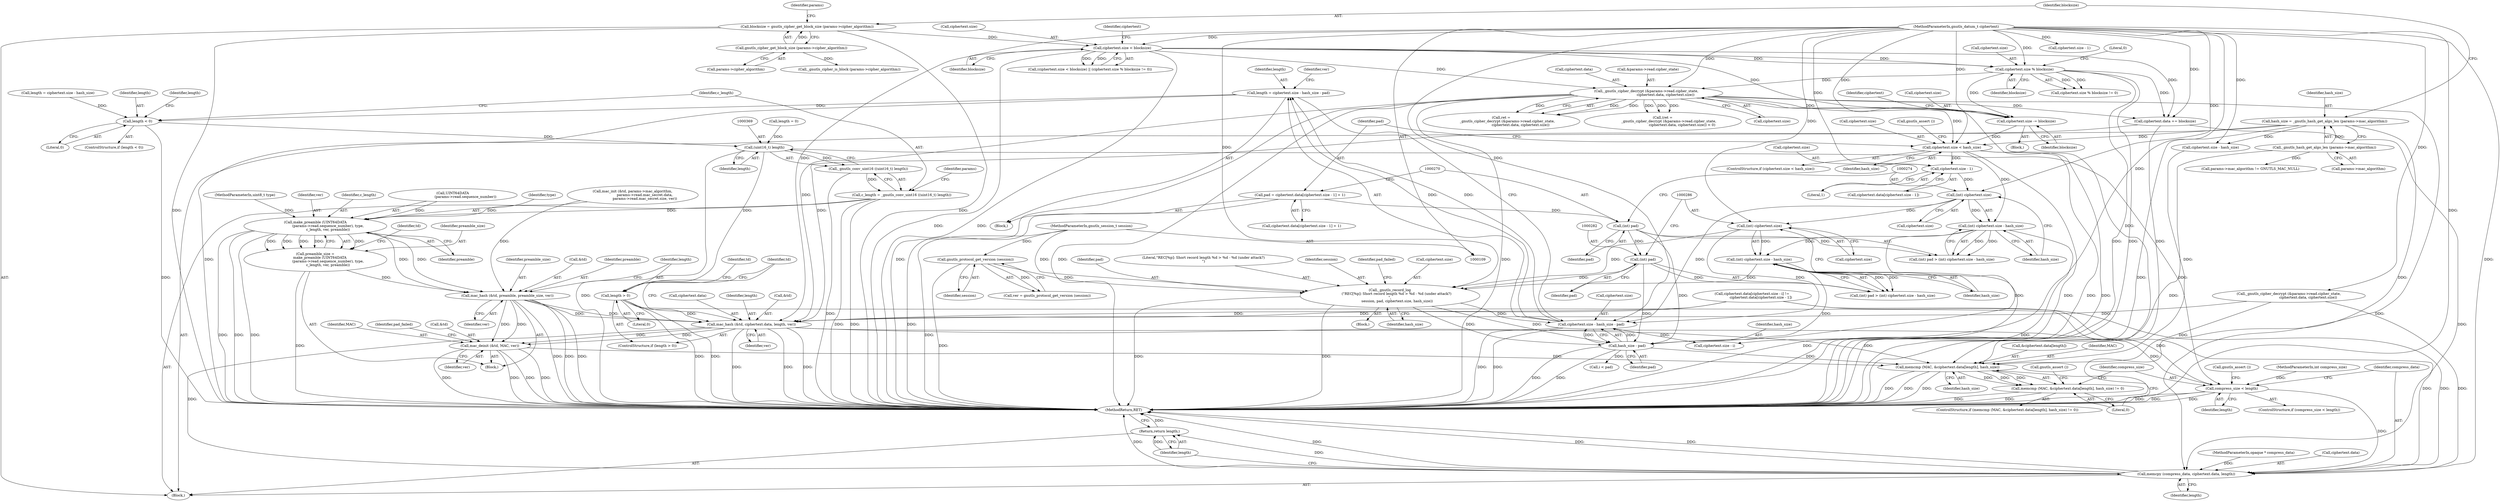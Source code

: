digraph "0_savannah_422214868061370aeeb0ac9cd0f021a5c350a57d@integer" {
"1000304" [label="(Call,length = ciphertext.size - hash_size - pad)"];
"1000306" [label="(Call,ciphertext.size - hash_size - pad)"];
"1000273" [label="(Call,(int) ciphertext.size)"];
"1000261" [label="(Call,ciphertext.size - 1)"];
"1000245" [label="(Call,ciphertext.size < hash_size)"];
"1000234" [label="(Call,ciphertext.size -= blocksize)"];
"1000188" [label="(Call,ciphertext.size < blocksize)"];
"1000113" [label="(MethodParameterIn,gnutls_datum_t ciphertext)"];
"1000142" [label="(Call,blocksize = gnutls_cipher_get_block_size (params->cipher_algorithm))"];
"1000144" [label="(Call,gnutls_cipher_get_block_size (params->cipher_algorithm))"];
"1000194" [label="(Call,ciphertext.size % blocksize)"];
"1000208" [label="(Call,_gnutls_cipher_decrypt (&params->read.cipher_state,\n                                   ciphertext.data, ciphertext.size))"];
"1000136" [label="(Call,hash_size = _gnutls_hash_get_algo_len (params->mac_algorithm))"];
"1000138" [label="(Call,_gnutls_hash_get_algo_len (params->mac_algorithm))"];
"1000285" [label="(Call,(int) ciphertext.size)"];
"1000293" [label="(Call,_gnutls_record_log\n            (\"REC[%p]: Short record length %d > %d - %d (under attack?)\n\",\n             session, pad, ciphertext.size, hash_size))"];
"1000133" [label="(Call,gnutls_protocol_get_version (session))"];
"1000110" [label="(MethodParameterIn,gnutls_session_t session)"];
"1000281" [label="(Call,(int) pad)"];
"1000269" [label="(Call,(int) pad)"];
"1000254" [label="(Call,pad = ciphertext.data[ciphertext.size - 1] + 1)"];
"1000284" [label="(Call,(int) ciphertext.size - hash_size)"];
"1000272" [label="(Call,(int) ciphertext.size - hash_size)"];
"1000310" [label="(Call,hash_size - pad)"];
"1000359" [label="(Call,length < 0)"];
"1000368" [label="(Call,(uint16_t) length)"];
"1000367" [label="(Call,_gnutls_conv_uint16 ((uint16_t) length))"];
"1000365" [label="(Call,c_length = _gnutls_conv_uint16 ((uint16_t) length))"];
"1000412" [label="(Call,make_preamble (UINT64DATA\n                       (params->read.sequence_number), type,\n                       c_length, ver, preamble))"];
"1000410" [label="(Call,preamble_size =\n        make_preamble (UINT64DATA\n                       (params->read.sequence_number), type,\n                       c_length, ver, preamble))"];
"1000423" [label="(Call,mac_hash (&td, preamble, preamble_size, ver))"];
"1000433" [label="(Call,mac_hash (&td, ciphertext.data, length, ver))"];
"1000441" [label="(Call,mac_deinit (&td, MAC, ver))"];
"1000456" [label="(Call,memcmp (MAC, &ciphertext.data[length], hash_size))"];
"1000455" [label="(Call,memcmp (MAC, &ciphertext.data[length], hash_size) != 0)"];
"1000471" [label="(Call,compress_size < length)"];
"1000478" [label="(Call,memcpy (compress_data, ciphertext.data, length))"];
"1000484" [label="(Return,return length;)"];
"1000430" [label="(Call,length > 0)"];
"1000467" [label="(Call,gnutls_assert ())"];
"1000486" [label="(MethodReturn,RET)"];
"1000445" [label="(Identifier,ver)"];
"1000464" [label="(Identifier,hash_size)"];
"1000311" [label="(Identifier,hash_size)"];
"1000151" [label="(Identifier,params)"];
"1000362" [label="(Call,length = 0)"];
"1000257" [label="(Call,ciphertext.data[ciphertext.size - 1])"];
"1000273" [label="(Call,(int) ciphertext.size)"];
"1000422" [label="(Identifier,preamble)"];
"1000137" [label="(Identifier,hash_size)"];
"1000381" [label="(Call,mac_init (&td, params->mac_algorithm,\n                      params->read.mac_secret.data,\n                      params->read.mac_secret.size, ver))"];
"1000290" [label="(Identifier,hash_size)"];
"1000271" [label="(Identifier,pad)"];
"1000479" [label="(Identifier,compress_data)"];
"1000441" [label="(Call,mac_deinit (&td, MAC, ver))"];
"1000410" [label="(Call,preamble_size =\n        make_preamble (UINT64DATA\n                       (params->read.sequence_number), type,\n                       c_length, ver, preamble))"];
"1000265" [label="(Literal,1)"];
"1000304" [label="(Call,length = ciphertext.size - hash_size - pad)"];
"1000470" [label="(ControlStructure,if (compress_size < length))"];
"1000275" [label="(Call,ciphertext.size)"];
"1000233" [label="(Block,)"];
"1000241" [label="(Identifier,ciphertext)"];
"1000116" [label="(Block,)"];
"1000426" [label="(Identifier,preamble)"];
"1000195" [label="(Call,ciphertext.size)"];
"1000454" [label="(ControlStructure,if (memcmp (MAC, &ciphertext.data[length], hash_size) != 0))"];
"1000179" [label="(Call,ciphertext.size - hash_size)"];
"1000306" [label="(Call,ciphertext.size - hash_size - pad)"];
"1000114" [label="(MethodParameterIn,uint8_t type)"];
"1000145" [label="(Call,params->cipher_algorithm)"];
"1000234" [label="(Call,ciphertext.size -= blocksize)"];
"1000209" [label="(Call,&params->read.cipher_state)"];
"1000431" [label="(Identifier,length)"];
"1000484" [label="(Return,return length;)"];
"1000456" [label="(Call,memcmp (MAC, &ciphertext.data[length], hash_size))"];
"1000144" [label="(Call,gnutls_cipher_get_block_size (params->cipher_algorithm))"];
"1000287" [label="(Call,ciphertext.size)"];
"1000473" [label="(Identifier,length)"];
"1000177" [label="(Call,length = ciphertext.size - hash_size)"];
"1000367" [label="(Call,_gnutls_conv_uint16 ((uint16_t) length))"];
"1000297" [label="(Call,ciphertext.size)"];
"1000143" [label="(Identifier,blocksize)"];
"1000291" [label="(Block,)"];
"1000256" [label="(Call,ciphertext.data[ciphertext.size - 1] + 1)"];
"1000215" [label="(Call,ciphertext.data)"];
"1000331" [label="(Call,ciphertext.data[ciphertext.size - i] !=\n                ciphertext.data[ciphertext.size - 1])"];
"1000483" [label="(Identifier,length)"];
"1000206" [label="(Call,ret =\n           _gnutls_cipher_decrypt (&params->read.cipher_state,\n                                   ciphertext.data, ciphertext.size))"];
"1000205" [label="(Call,(ret =\n           _gnutls_cipher_decrypt (&params->read.cipher_state,\n                                   ciphertext.data, ciphertext.size)) < 0)"];
"1000458" [label="(Call,&ciphertext.data[length])"];
"1000443" [label="(Identifier,td)"];
"1000189" [label="(Call,ciphertext.size)"];
"1000251" [label="(Call,gnutls_assert ())"];
"1000432" [label="(Literal,0)"];
"1000142" [label="(Call,blocksize = gnutls_cipher_get_block_size (params->cipher_algorithm))"];
"1000457" [label="(Identifier,MAC)"];
"1000136" [label="(Call,hash_size = _gnutls_hash_get_algo_len (params->mac_algorithm))"];
"1000245" [label="(Call,ciphertext.size < hash_size)"];
"1000433" [label="(Call,mac_hash (&td, ciphertext.data, length, ver))"];
"1000423" [label="(Call,mac_hash (&td, preamble, preamble_size, ver))"];
"1000428" [label="(Identifier,ver)"];
"1000149" [label="(Call,_gnutls_cipher_is_block (params->cipher_algorithm))"];
"1000244" [label="(ControlStructure,if (ciphertext.size < hash_size))"];
"1000272" [label="(Call,(int) ciphertext.size - hash_size)"];
"1000365" [label="(Call,c_length = _gnutls_conv_uint16 ((uint16_t) length))"];
"1000192" [label="(Identifier,blocksize)"];
"1000361" [label="(Literal,0)"];
"1000310" [label="(Call,hash_size - pad)"];
"1000425" [label="(Identifier,td)"];
"1000296" [label="(Identifier,pad)"];
"1000285" [label="(Call,(int) ciphertext.size)"];
"1000436" [label="(Call,ciphertext.data)"];
"1000444" [label="(Identifier,MAC)"];
"1000370" [label="(Identifier,length)"];
"1000427" [label="(Identifier,preamble_size)"];
"1000345" [label="(Call,ciphertext.size - 1)"];
"1000475" [label="(Call,gnutls_assert ())"];
"1000281" [label="(Call,(int) pad)"];
"1000294" [label="(Literal,\"REC[%p]: Short record length %d > %d - %d (under attack?)\n\")"];
"1000360" [label="(Identifier,length)"];
"1000372" [label="(Call,params->mac_algorithm != GNUTLS_MAC_NULL)"];
"1000249" [label="(Identifier,hash_size)"];
"1000448" [label="(Identifier,pad_failed)"];
"1000111" [label="(MethodParameterIn,opaque * compress_data)"];
"1000485" [label="(Identifier,length)"];
"1000110" [label="(MethodParameterIn,gnutls_session_t session)"];
"1000305" [label="(Identifier,length)"];
"1000359" [label="(Call,length < 0)"];
"1000480" [label="(Call,ciphertext.data)"];
"1000465" [label="(Literal,0)"];
"1000153" [label="(Block,)"];
"1000300" [label="(Identifier,hash_size)"];
"1000133" [label="(Call,gnutls_protocol_get_version (session))"];
"1000131" [label="(Call,ver = gnutls_protocol_get_version (session))"];
"1000421" [label="(Identifier,ver)"];
"1000269" [label="(Call,(int) pad)"];
"1000268" [label="(Call,(int) pad > (int) ciphertext.size - hash_size)"];
"1000358" [label="(ControlStructure,if (length < 0))"];
"1000283" [label="(Identifier,pad)"];
"1000368" [label="(Call,(uint16_t) length)"];
"1000134" [label="(Identifier,session)"];
"1000280" [label="(Call,(int) pad > (int) ciphertext.size - hash_size)"];
"1000420" [label="(Identifier,c_length)"];
"1000336" [label="(Call,ciphertext.size - i)"];
"1000208" [label="(Call,_gnutls_cipher_decrypt (&params->read.cipher_state,\n                                   ciphertext.data, ciphertext.size))"];
"1000262" [label="(Call,ciphertext.size)"];
"1000324" [label="(Call,i < pad)"];
"1000254" [label="(Call,pad = ciphertext.data[ciphertext.size - 1] + 1)"];
"1000278" [label="(Identifier,hash_size)"];
"1000439" [label="(Identifier,length)"];
"1000139" [label="(Call,params->mac_algorithm)"];
"1000188" [label="(Call,ciphertext.size < blocksize)"];
"1000307" [label="(Call,ciphertext.size)"];
"1000198" [label="(Identifier,blocksize)"];
"1000413" [label="(Call,UINT64DATA\n                       (params->read.sequence_number))"];
"1000196" [label="(Identifier,ciphertext)"];
"1000374" [label="(Identifier,params)"];
"1000316" [label="(Identifier,ver)"];
"1000246" [label="(Call,ciphertext.size)"];
"1000411" [label="(Identifier,preamble_size)"];
"1000424" [label="(Call,&td)"];
"1000194" [label="(Call,ciphertext.size % blocksize)"];
"1000478" [label="(Call,memcpy (compress_data, ciphertext.data, length))"];
"1000284" [label="(Call,(int) ciphertext.size - hash_size)"];
"1000295" [label="(Identifier,session)"];
"1000113" [label="(MethodParameterIn,gnutls_datum_t ciphertext)"];
"1000471" [label="(Call,compress_size < length)"];
"1000138" [label="(Call,_gnutls_hash_get_algo_len (params->mac_algorithm))"];
"1000312" [label="(Identifier,pad)"];
"1000419" [label="(Identifier,type)"];
"1000472" [label="(Identifier,compress_size)"];
"1000159" [label="(Call,_gnutls_cipher_decrypt (&params->read.cipher_state,\n                                   ciphertext.data, ciphertext.size))"];
"1000187" [label="(Call,(ciphertext.size < blocksize) || (ciphertext.size % blocksize != 0))"];
"1000293" [label="(Call,_gnutls_record_log\n            (\"REC[%p]: Short record length %d > %d - %d (under attack?)\n\",\n             session, pad, ciphertext.size, hash_size))"];
"1000377" [label="(Block,)"];
"1000255" [label="(Identifier,pad)"];
"1000112" [label="(MethodParameterIn,int compress_size)"];
"1000429" [label="(ControlStructure,if (length > 0))"];
"1000235" [label="(Call,ciphertext.size)"];
"1000238" [label="(Identifier,blocksize)"];
"1000434" [label="(Call,&td)"];
"1000430" [label="(Call,length > 0)"];
"1000261" [label="(Call,ciphertext.size - 1)"];
"1000412" [label="(Call,make_preamble (UINT64DATA\n                       (params->read.sequence_number), type,\n                       c_length, ver, preamble))"];
"1000440" [label="(Identifier,ver)"];
"1000218" [label="(Call,ciphertext.size)"];
"1000455" [label="(Call,memcmp (MAC, &ciphertext.data[length], hash_size) != 0)"];
"1000442" [label="(Call,&td)"];
"1000199" [label="(Literal,0)"];
"1000193" [label="(Call,ciphertext.size % blocksize != 0)"];
"1000363" [label="(Identifier,length)"];
"1000435" [label="(Identifier,td)"];
"1000302" [label="(Identifier,pad_failed)"];
"1000239" [label="(Call,ciphertext.data += blocksize)"];
"1000366" [label="(Identifier,c_length)"];
"1000304" -> "1000153"  [label="AST: "];
"1000304" -> "1000306"  [label="CFG: "];
"1000305" -> "1000304"  [label="AST: "];
"1000306" -> "1000304"  [label="AST: "];
"1000316" -> "1000304"  [label="CFG: "];
"1000304" -> "1000486"  [label="DDG: "];
"1000306" -> "1000304"  [label="DDG: "];
"1000306" -> "1000304"  [label="DDG: "];
"1000304" -> "1000359"  [label="DDG: "];
"1000306" -> "1000310"  [label="CFG: "];
"1000307" -> "1000306"  [label="AST: "];
"1000310" -> "1000306"  [label="AST: "];
"1000306" -> "1000486"  [label="DDG: "];
"1000306" -> "1000486"  [label="DDG: "];
"1000273" -> "1000306"  [label="DDG: "];
"1000285" -> "1000306"  [label="DDG: "];
"1000293" -> "1000306"  [label="DDG: "];
"1000113" -> "1000306"  [label="DDG: "];
"1000310" -> "1000306"  [label="DDG: "];
"1000310" -> "1000306"  [label="DDG: "];
"1000306" -> "1000336"  [label="DDG: "];
"1000273" -> "1000272"  [label="AST: "];
"1000273" -> "1000275"  [label="CFG: "];
"1000274" -> "1000273"  [label="AST: "];
"1000275" -> "1000273"  [label="AST: "];
"1000278" -> "1000273"  [label="CFG: "];
"1000273" -> "1000272"  [label="DDG: "];
"1000261" -> "1000273"  [label="DDG: "];
"1000113" -> "1000273"  [label="DDG: "];
"1000273" -> "1000285"  [label="DDG: "];
"1000261" -> "1000257"  [label="AST: "];
"1000261" -> "1000265"  [label="CFG: "];
"1000262" -> "1000261"  [label="AST: "];
"1000265" -> "1000261"  [label="AST: "];
"1000257" -> "1000261"  [label="CFG: "];
"1000245" -> "1000261"  [label="DDG: "];
"1000113" -> "1000261"  [label="DDG: "];
"1000245" -> "1000244"  [label="AST: "];
"1000245" -> "1000249"  [label="CFG: "];
"1000246" -> "1000245"  [label="AST: "];
"1000249" -> "1000245"  [label="AST: "];
"1000251" -> "1000245"  [label="CFG: "];
"1000255" -> "1000245"  [label="CFG: "];
"1000245" -> "1000486"  [label="DDG: "];
"1000245" -> "1000486"  [label="DDG: "];
"1000245" -> "1000486"  [label="DDG: "];
"1000234" -> "1000245"  [label="DDG: "];
"1000208" -> "1000245"  [label="DDG: "];
"1000113" -> "1000245"  [label="DDG: "];
"1000136" -> "1000245"  [label="DDG: "];
"1000245" -> "1000272"  [label="DDG: "];
"1000234" -> "1000233"  [label="AST: "];
"1000234" -> "1000238"  [label="CFG: "];
"1000235" -> "1000234"  [label="AST: "];
"1000238" -> "1000234"  [label="AST: "];
"1000241" -> "1000234"  [label="CFG: "];
"1000188" -> "1000234"  [label="DDG: "];
"1000194" -> "1000234"  [label="DDG: "];
"1000208" -> "1000234"  [label="DDG: "];
"1000113" -> "1000234"  [label="DDG: "];
"1000188" -> "1000187"  [label="AST: "];
"1000188" -> "1000192"  [label="CFG: "];
"1000189" -> "1000188"  [label="AST: "];
"1000192" -> "1000188"  [label="AST: "];
"1000196" -> "1000188"  [label="CFG: "];
"1000187" -> "1000188"  [label="CFG: "];
"1000188" -> "1000486"  [label="DDG: "];
"1000188" -> "1000486"  [label="DDG: "];
"1000188" -> "1000187"  [label="DDG: "];
"1000188" -> "1000187"  [label="DDG: "];
"1000113" -> "1000188"  [label="DDG: "];
"1000142" -> "1000188"  [label="DDG: "];
"1000188" -> "1000194"  [label="DDG: "];
"1000188" -> "1000194"  [label="DDG: "];
"1000188" -> "1000208"  [label="DDG: "];
"1000188" -> "1000239"  [label="DDG: "];
"1000113" -> "1000109"  [label="AST: "];
"1000113" -> "1000486"  [label="DDG: "];
"1000113" -> "1000159"  [label="DDG: "];
"1000113" -> "1000179"  [label="DDG: "];
"1000113" -> "1000194"  [label="DDG: "];
"1000113" -> "1000208"  [label="DDG: "];
"1000113" -> "1000239"  [label="DDG: "];
"1000113" -> "1000285"  [label="DDG: "];
"1000113" -> "1000293"  [label="DDG: "];
"1000113" -> "1000336"  [label="DDG: "];
"1000113" -> "1000345"  [label="DDG: "];
"1000113" -> "1000433"  [label="DDG: "];
"1000113" -> "1000478"  [label="DDG: "];
"1000142" -> "1000116"  [label="AST: "];
"1000142" -> "1000144"  [label="CFG: "];
"1000143" -> "1000142"  [label="AST: "];
"1000144" -> "1000142"  [label="AST: "];
"1000151" -> "1000142"  [label="CFG: "];
"1000142" -> "1000486"  [label="DDG: "];
"1000142" -> "1000486"  [label="DDG: "];
"1000144" -> "1000142"  [label="DDG: "];
"1000144" -> "1000145"  [label="CFG: "];
"1000145" -> "1000144"  [label="AST: "];
"1000144" -> "1000149"  [label="DDG: "];
"1000194" -> "1000193"  [label="AST: "];
"1000194" -> "1000198"  [label="CFG: "];
"1000195" -> "1000194"  [label="AST: "];
"1000198" -> "1000194"  [label="AST: "];
"1000199" -> "1000194"  [label="CFG: "];
"1000194" -> "1000486"  [label="DDG: "];
"1000194" -> "1000486"  [label="DDG: "];
"1000194" -> "1000193"  [label="DDG: "];
"1000194" -> "1000193"  [label="DDG: "];
"1000194" -> "1000208"  [label="DDG: "];
"1000194" -> "1000239"  [label="DDG: "];
"1000208" -> "1000206"  [label="AST: "];
"1000208" -> "1000218"  [label="CFG: "];
"1000209" -> "1000208"  [label="AST: "];
"1000215" -> "1000208"  [label="AST: "];
"1000218" -> "1000208"  [label="AST: "];
"1000206" -> "1000208"  [label="CFG: "];
"1000208" -> "1000486"  [label="DDG: "];
"1000208" -> "1000486"  [label="DDG: "];
"1000208" -> "1000486"  [label="DDG: "];
"1000208" -> "1000205"  [label="DDG: "];
"1000208" -> "1000205"  [label="DDG: "];
"1000208" -> "1000205"  [label="DDG: "];
"1000208" -> "1000206"  [label="DDG: "];
"1000208" -> "1000206"  [label="DDG: "];
"1000208" -> "1000206"  [label="DDG: "];
"1000208" -> "1000239"  [label="DDG: "];
"1000208" -> "1000433"  [label="DDG: "];
"1000208" -> "1000456"  [label="DDG: "];
"1000208" -> "1000478"  [label="DDG: "];
"1000136" -> "1000116"  [label="AST: "];
"1000136" -> "1000138"  [label="CFG: "];
"1000137" -> "1000136"  [label="AST: "];
"1000138" -> "1000136"  [label="AST: "];
"1000143" -> "1000136"  [label="CFG: "];
"1000136" -> "1000486"  [label="DDG: "];
"1000136" -> "1000486"  [label="DDG: "];
"1000138" -> "1000136"  [label="DDG: "];
"1000136" -> "1000179"  [label="DDG: "];
"1000138" -> "1000139"  [label="CFG: "];
"1000139" -> "1000138"  [label="AST: "];
"1000138" -> "1000486"  [label="DDG: "];
"1000138" -> "1000372"  [label="DDG: "];
"1000285" -> "1000284"  [label="AST: "];
"1000285" -> "1000287"  [label="CFG: "];
"1000286" -> "1000285"  [label="AST: "];
"1000287" -> "1000285"  [label="AST: "];
"1000290" -> "1000285"  [label="CFG: "];
"1000285" -> "1000284"  [label="DDG: "];
"1000285" -> "1000293"  [label="DDG: "];
"1000293" -> "1000291"  [label="AST: "];
"1000293" -> "1000300"  [label="CFG: "];
"1000294" -> "1000293"  [label="AST: "];
"1000295" -> "1000293"  [label="AST: "];
"1000296" -> "1000293"  [label="AST: "];
"1000297" -> "1000293"  [label="AST: "];
"1000300" -> "1000293"  [label="AST: "];
"1000302" -> "1000293"  [label="CFG: "];
"1000293" -> "1000486"  [label="DDG: "];
"1000293" -> "1000486"  [label="DDG: "];
"1000133" -> "1000293"  [label="DDG: "];
"1000110" -> "1000293"  [label="DDG: "];
"1000281" -> "1000293"  [label="DDG: "];
"1000284" -> "1000293"  [label="DDG: "];
"1000293" -> "1000310"  [label="DDG: "];
"1000293" -> "1000310"  [label="DDG: "];
"1000133" -> "1000131"  [label="AST: "];
"1000133" -> "1000134"  [label="CFG: "];
"1000134" -> "1000133"  [label="AST: "];
"1000131" -> "1000133"  [label="CFG: "];
"1000133" -> "1000486"  [label="DDG: "];
"1000133" -> "1000131"  [label="DDG: "];
"1000110" -> "1000133"  [label="DDG: "];
"1000110" -> "1000109"  [label="AST: "];
"1000110" -> "1000486"  [label="DDG: "];
"1000281" -> "1000280"  [label="AST: "];
"1000281" -> "1000283"  [label="CFG: "];
"1000282" -> "1000281"  [label="AST: "];
"1000283" -> "1000281"  [label="AST: "];
"1000286" -> "1000281"  [label="CFG: "];
"1000281" -> "1000280"  [label="DDG: "];
"1000269" -> "1000281"  [label="DDG: "];
"1000281" -> "1000310"  [label="DDG: "];
"1000269" -> "1000268"  [label="AST: "];
"1000269" -> "1000271"  [label="CFG: "];
"1000270" -> "1000269"  [label="AST: "];
"1000271" -> "1000269"  [label="AST: "];
"1000274" -> "1000269"  [label="CFG: "];
"1000269" -> "1000268"  [label="DDG: "];
"1000254" -> "1000269"  [label="DDG: "];
"1000269" -> "1000310"  [label="DDG: "];
"1000254" -> "1000153"  [label="AST: "];
"1000254" -> "1000256"  [label="CFG: "];
"1000255" -> "1000254"  [label="AST: "];
"1000256" -> "1000254"  [label="AST: "];
"1000270" -> "1000254"  [label="CFG: "];
"1000254" -> "1000486"  [label="DDG: "];
"1000284" -> "1000280"  [label="AST: "];
"1000284" -> "1000290"  [label="CFG: "];
"1000290" -> "1000284"  [label="AST: "];
"1000280" -> "1000284"  [label="CFG: "];
"1000284" -> "1000486"  [label="DDG: "];
"1000284" -> "1000280"  [label="DDG: "];
"1000284" -> "1000280"  [label="DDG: "];
"1000272" -> "1000284"  [label="DDG: "];
"1000284" -> "1000310"  [label="DDG: "];
"1000272" -> "1000268"  [label="AST: "];
"1000272" -> "1000278"  [label="CFG: "];
"1000278" -> "1000272"  [label="AST: "];
"1000268" -> "1000272"  [label="CFG: "];
"1000272" -> "1000486"  [label="DDG: "];
"1000272" -> "1000268"  [label="DDG: "];
"1000272" -> "1000268"  [label="DDG: "];
"1000272" -> "1000310"  [label="DDG: "];
"1000310" -> "1000312"  [label="CFG: "];
"1000311" -> "1000310"  [label="AST: "];
"1000312" -> "1000310"  [label="AST: "];
"1000310" -> "1000486"  [label="DDG: "];
"1000310" -> "1000486"  [label="DDG: "];
"1000310" -> "1000324"  [label="DDG: "];
"1000310" -> "1000456"  [label="DDG: "];
"1000359" -> "1000358"  [label="AST: "];
"1000359" -> "1000361"  [label="CFG: "];
"1000360" -> "1000359"  [label="AST: "];
"1000361" -> "1000359"  [label="AST: "];
"1000363" -> "1000359"  [label="CFG: "];
"1000366" -> "1000359"  [label="CFG: "];
"1000359" -> "1000486"  [label="DDG: "];
"1000177" -> "1000359"  [label="DDG: "];
"1000359" -> "1000368"  [label="DDG: "];
"1000368" -> "1000367"  [label="AST: "];
"1000368" -> "1000370"  [label="CFG: "];
"1000369" -> "1000368"  [label="AST: "];
"1000370" -> "1000368"  [label="AST: "];
"1000367" -> "1000368"  [label="CFG: "];
"1000368" -> "1000486"  [label="DDG: "];
"1000368" -> "1000367"  [label="DDG: "];
"1000362" -> "1000368"  [label="DDG: "];
"1000368" -> "1000430"  [label="DDG: "];
"1000368" -> "1000471"  [label="DDG: "];
"1000367" -> "1000365"  [label="AST: "];
"1000365" -> "1000367"  [label="CFG: "];
"1000367" -> "1000486"  [label="DDG: "];
"1000367" -> "1000365"  [label="DDG: "];
"1000365" -> "1000116"  [label="AST: "];
"1000366" -> "1000365"  [label="AST: "];
"1000374" -> "1000365"  [label="CFG: "];
"1000365" -> "1000486"  [label="DDG: "];
"1000365" -> "1000486"  [label="DDG: "];
"1000365" -> "1000412"  [label="DDG: "];
"1000412" -> "1000410"  [label="AST: "];
"1000412" -> "1000422"  [label="CFG: "];
"1000413" -> "1000412"  [label="AST: "];
"1000419" -> "1000412"  [label="AST: "];
"1000420" -> "1000412"  [label="AST: "];
"1000421" -> "1000412"  [label="AST: "];
"1000422" -> "1000412"  [label="AST: "];
"1000410" -> "1000412"  [label="CFG: "];
"1000412" -> "1000486"  [label="DDG: "];
"1000412" -> "1000486"  [label="DDG: "];
"1000412" -> "1000486"  [label="DDG: "];
"1000412" -> "1000410"  [label="DDG: "];
"1000412" -> "1000410"  [label="DDG: "];
"1000412" -> "1000410"  [label="DDG: "];
"1000412" -> "1000410"  [label="DDG: "];
"1000412" -> "1000410"  [label="DDG: "];
"1000413" -> "1000412"  [label="DDG: "];
"1000114" -> "1000412"  [label="DDG: "];
"1000381" -> "1000412"  [label="DDG: "];
"1000412" -> "1000423"  [label="DDG: "];
"1000412" -> "1000423"  [label="DDG: "];
"1000410" -> "1000377"  [label="AST: "];
"1000411" -> "1000410"  [label="AST: "];
"1000425" -> "1000410"  [label="CFG: "];
"1000410" -> "1000486"  [label="DDG: "];
"1000410" -> "1000423"  [label="DDG: "];
"1000423" -> "1000377"  [label="AST: "];
"1000423" -> "1000428"  [label="CFG: "];
"1000424" -> "1000423"  [label="AST: "];
"1000426" -> "1000423"  [label="AST: "];
"1000427" -> "1000423"  [label="AST: "];
"1000428" -> "1000423"  [label="AST: "];
"1000431" -> "1000423"  [label="CFG: "];
"1000423" -> "1000486"  [label="DDG: "];
"1000423" -> "1000486"  [label="DDG: "];
"1000423" -> "1000486"  [label="DDG: "];
"1000381" -> "1000423"  [label="DDG: "];
"1000423" -> "1000433"  [label="DDG: "];
"1000423" -> "1000433"  [label="DDG: "];
"1000423" -> "1000441"  [label="DDG: "];
"1000423" -> "1000441"  [label="DDG: "];
"1000433" -> "1000429"  [label="AST: "];
"1000433" -> "1000440"  [label="CFG: "];
"1000434" -> "1000433"  [label="AST: "];
"1000436" -> "1000433"  [label="AST: "];
"1000439" -> "1000433"  [label="AST: "];
"1000440" -> "1000433"  [label="AST: "];
"1000443" -> "1000433"  [label="CFG: "];
"1000433" -> "1000486"  [label="DDG: "];
"1000433" -> "1000486"  [label="DDG: "];
"1000433" -> "1000486"  [label="DDG: "];
"1000239" -> "1000433"  [label="DDG: "];
"1000159" -> "1000433"  [label="DDG: "];
"1000331" -> "1000433"  [label="DDG: "];
"1000331" -> "1000433"  [label="DDG: "];
"1000430" -> "1000433"  [label="DDG: "];
"1000433" -> "1000441"  [label="DDG: "];
"1000433" -> "1000441"  [label="DDG: "];
"1000433" -> "1000456"  [label="DDG: "];
"1000433" -> "1000471"  [label="DDG: "];
"1000433" -> "1000478"  [label="DDG: "];
"1000441" -> "1000377"  [label="AST: "];
"1000441" -> "1000445"  [label="CFG: "];
"1000442" -> "1000441"  [label="AST: "];
"1000444" -> "1000441"  [label="AST: "];
"1000445" -> "1000441"  [label="AST: "];
"1000448" -> "1000441"  [label="CFG: "];
"1000441" -> "1000486"  [label="DDG: "];
"1000441" -> "1000486"  [label="DDG: "];
"1000441" -> "1000486"  [label="DDG: "];
"1000441" -> "1000486"  [label="DDG: "];
"1000441" -> "1000456"  [label="DDG: "];
"1000456" -> "1000455"  [label="AST: "];
"1000456" -> "1000464"  [label="CFG: "];
"1000457" -> "1000456"  [label="AST: "];
"1000458" -> "1000456"  [label="AST: "];
"1000464" -> "1000456"  [label="AST: "];
"1000465" -> "1000456"  [label="CFG: "];
"1000456" -> "1000486"  [label="DDG: "];
"1000456" -> "1000486"  [label="DDG: "];
"1000456" -> "1000486"  [label="DDG: "];
"1000456" -> "1000455"  [label="DDG: "];
"1000456" -> "1000455"  [label="DDG: "];
"1000456" -> "1000455"  [label="DDG: "];
"1000239" -> "1000456"  [label="DDG: "];
"1000159" -> "1000456"  [label="DDG: "];
"1000179" -> "1000456"  [label="DDG: "];
"1000455" -> "1000454"  [label="AST: "];
"1000455" -> "1000465"  [label="CFG: "];
"1000465" -> "1000455"  [label="AST: "];
"1000467" -> "1000455"  [label="CFG: "];
"1000472" -> "1000455"  [label="CFG: "];
"1000455" -> "1000486"  [label="DDG: "];
"1000455" -> "1000486"  [label="DDG: "];
"1000471" -> "1000470"  [label="AST: "];
"1000471" -> "1000473"  [label="CFG: "];
"1000472" -> "1000471"  [label="AST: "];
"1000473" -> "1000471"  [label="AST: "];
"1000475" -> "1000471"  [label="CFG: "];
"1000479" -> "1000471"  [label="CFG: "];
"1000471" -> "1000486"  [label="DDG: "];
"1000471" -> "1000486"  [label="DDG: "];
"1000471" -> "1000486"  [label="DDG: "];
"1000112" -> "1000471"  [label="DDG: "];
"1000430" -> "1000471"  [label="DDG: "];
"1000471" -> "1000478"  [label="DDG: "];
"1000478" -> "1000116"  [label="AST: "];
"1000478" -> "1000483"  [label="CFG: "];
"1000479" -> "1000478"  [label="AST: "];
"1000480" -> "1000478"  [label="AST: "];
"1000483" -> "1000478"  [label="AST: "];
"1000485" -> "1000478"  [label="CFG: "];
"1000478" -> "1000486"  [label="DDG: "];
"1000478" -> "1000486"  [label="DDG: "];
"1000478" -> "1000486"  [label="DDG: "];
"1000478" -> "1000486"  [label="DDG: "];
"1000111" -> "1000478"  [label="DDG: "];
"1000239" -> "1000478"  [label="DDG: "];
"1000159" -> "1000478"  [label="DDG: "];
"1000331" -> "1000478"  [label="DDG: "];
"1000331" -> "1000478"  [label="DDG: "];
"1000478" -> "1000484"  [label="DDG: "];
"1000484" -> "1000116"  [label="AST: "];
"1000484" -> "1000485"  [label="CFG: "];
"1000485" -> "1000484"  [label="AST: "];
"1000486" -> "1000484"  [label="CFG: "];
"1000484" -> "1000486"  [label="DDG: "];
"1000485" -> "1000484"  [label="DDG: "];
"1000430" -> "1000429"  [label="AST: "];
"1000430" -> "1000432"  [label="CFG: "];
"1000431" -> "1000430"  [label="AST: "];
"1000432" -> "1000430"  [label="AST: "];
"1000435" -> "1000430"  [label="CFG: "];
"1000443" -> "1000430"  [label="CFG: "];
"1000430" -> "1000486"  [label="DDG: "];
"1000430" -> "1000486"  [label="DDG: "];
}
